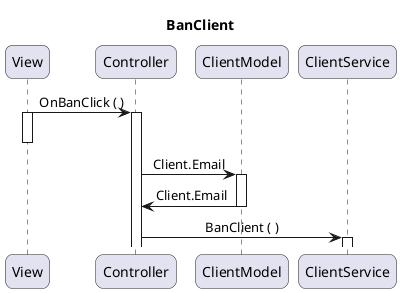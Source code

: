 @startuml BanClient

skinparam sequenceMessageAlign center
skinparam RoundCorner 15
title BanClient


participant View as v
participant Controller as c
participant ClientModel as m
participant ClientService as s

v -> c : OnBanClick ( )
activate v
activate c
deactivate v


c -> m : Client.Email
activate m

m -> c : Client.Email
deactivate m

c -> s : BanClient ( )
activate s









